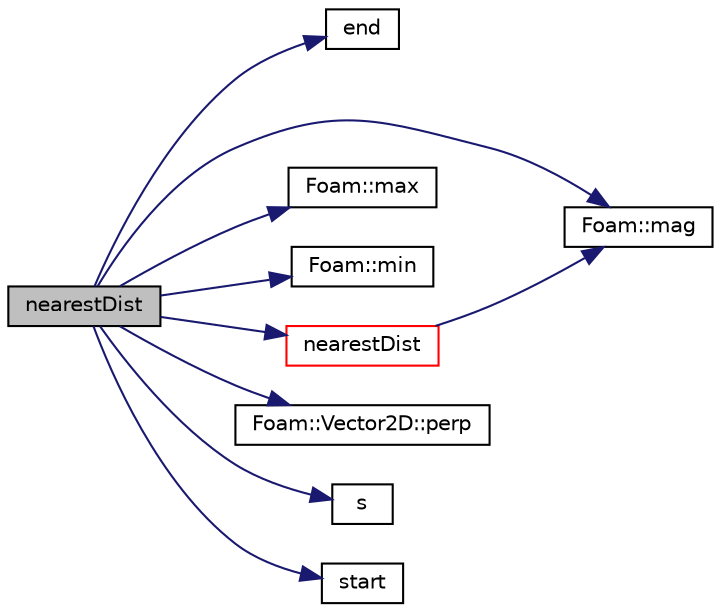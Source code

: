 digraph "nearestDist"
{
  bgcolor="transparent";
  edge [fontname="Helvetica",fontsize="10",labelfontname="Helvetica",labelfontsize="10"];
  node [fontname="Helvetica",fontsize="10",shape=record];
  rankdir="LR";
  Node157 [label="nearestDist",height=0.2,width=0.4,color="black", fillcolor="grey75", style="filled", fontcolor="black"];
  Node157 -> Node158 [color="midnightblue",fontsize="10",style="solid",fontname="Helvetica"];
  Node158 [label="end",height=0.2,width=0.4,color="black",URL="$a28705.html#a2c98aa18669f9e2463339c6c4254654d",tooltip="Return second vertex. "];
  Node157 -> Node159 [color="midnightblue",fontsize="10",style="solid",fontname="Helvetica"];
  Node159 [label="Foam::mag",height=0.2,width=0.4,color="black",URL="$a21851.html#a929da2a3fdcf3dacbbe0487d3a330dae"];
  Node157 -> Node160 [color="midnightblue",fontsize="10",style="solid",fontname="Helvetica"];
  Node160 [label="Foam::max",height=0.2,width=0.4,color="black",URL="$a21851.html#ac993e906cf2774ae77e666bc24e81733"];
  Node157 -> Node161 [color="midnightblue",fontsize="10",style="solid",fontname="Helvetica"];
  Node161 [label="Foam::min",height=0.2,width=0.4,color="black",URL="$a21851.html#a253e112ad2d56d96230ff39ea7f442dc"];
  Node157 -> Node162 [color="midnightblue",fontsize="10",style="solid",fontname="Helvetica"];
  Node162 [label="nearestDist",height=0.2,width=0.4,color="red",URL="$a28705.html#a0ab00eab07060abff696ebe967f3fce0",tooltip="Return nearest distance to line from a given point. "];
  Node162 -> Node159 [color="midnightblue",fontsize="10",style="solid",fontname="Helvetica"];
  Node157 -> Node164 [color="midnightblue",fontsize="10",style="solid",fontname="Helvetica"];
  Node164 [label="Foam::Vector2D::perp",height=0.2,width=0.4,color="black",URL="$a29765.html#a2b9fe5b997567538e1e4442d0f866ccd",tooltip="Perp dot product (dot product with perpendicular vector) "];
  Node157 -> Node165 [color="midnightblue",fontsize="10",style="solid",fontname="Helvetica"];
  Node165 [label="s",height=0.2,width=0.4,color="black",URL="$a19343.html#abb9c4233033fad2ad0206cd4adad3b9f"];
  Node157 -> Node166 [color="midnightblue",fontsize="10",style="solid",fontname="Helvetica"];
  Node166 [label="start",height=0.2,width=0.4,color="black",URL="$a28705.html#a049c862e6cf686ab64fd3e9cb34736e6",tooltip="Return first vertex. "];
}
